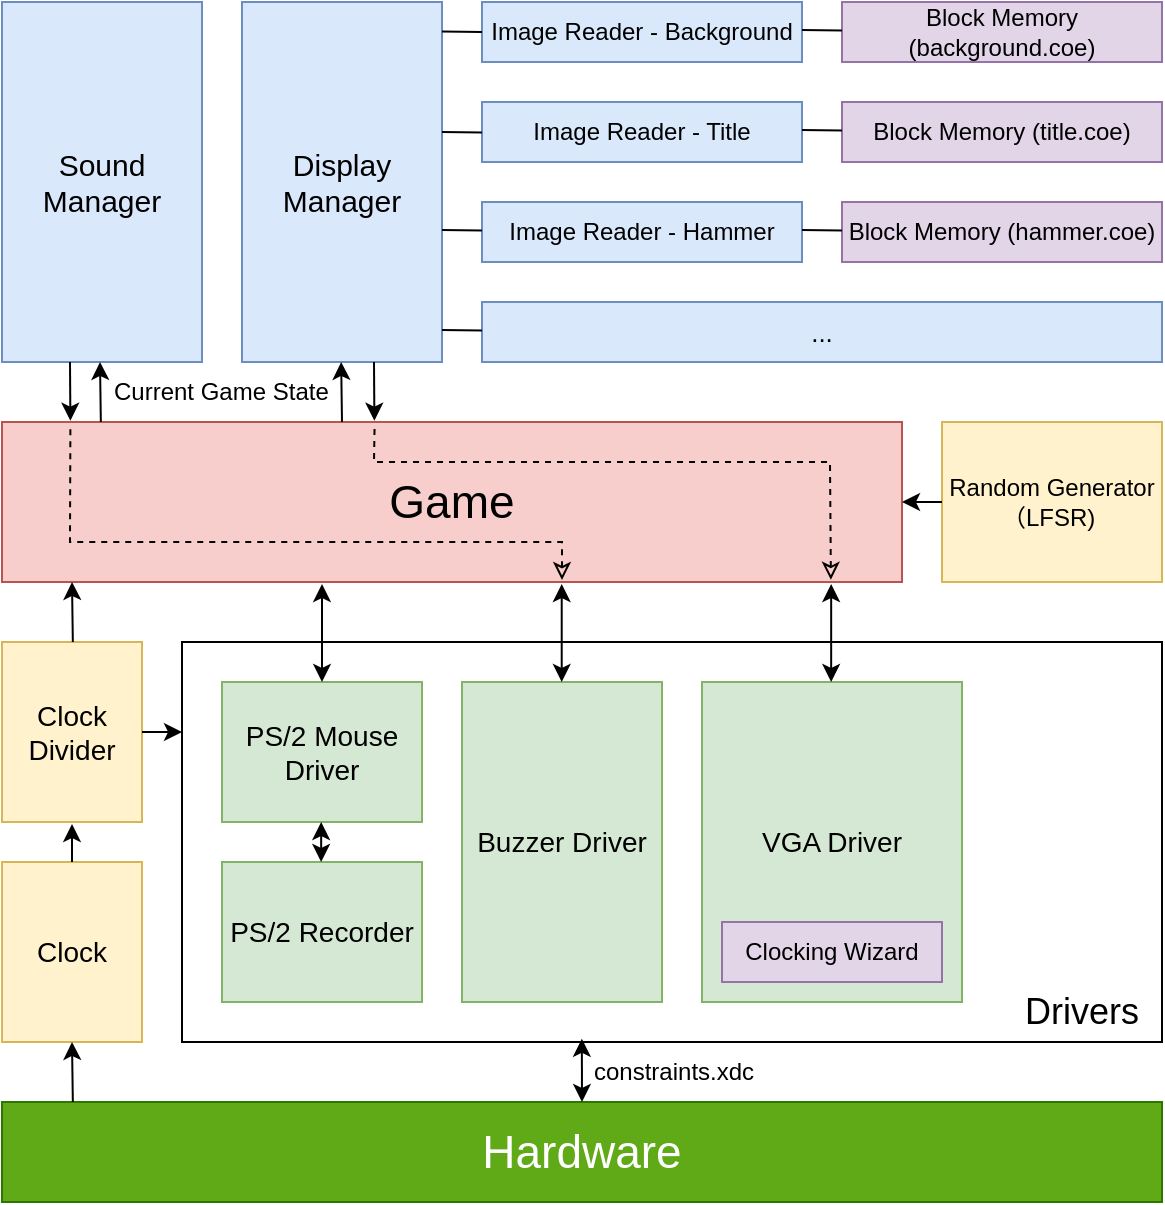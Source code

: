 <mxfile version="27.0.9">
  <diagram name="第 1 页" id="umBSjE5xxVDXMMB-VYh8">
    <mxGraphModel dx="1213" dy="828" grid="1" gridSize="10" guides="1" tooltips="1" connect="1" arrows="1" fold="1" page="1" pageScale="1" pageWidth="827" pageHeight="1169" background="#FFFFFF" math="0" shadow="0">
      <root>
        <mxCell id="0" />
        <mxCell id="1" parent="0" />
        <mxCell id="EXmv1LLUtFSQL_-cPjJT-1" value="Display Manager" style="rounded=0;whiteSpace=wrap;html=1;fillColor=#dae8fc;strokeColor=#6c8ebf;fontSize=15;" parent="1" vertex="1">
          <mxGeometry x="130" y="10" width="100" height="180" as="geometry" />
        </mxCell>
        <mxCell id="EXmv1LLUtFSQL_-cPjJT-2" value="Image Reader - Background" style="rounded=0;whiteSpace=wrap;html=1;fillColor=#dae8fc;strokeColor=#6c8ebf;" parent="1" vertex="1">
          <mxGeometry x="250" y="10" width="160" height="30" as="geometry" />
        </mxCell>
        <mxCell id="EXmv1LLUtFSQL_-cPjJT-3" value="Block Memory (background.coe)" style="rounded=0;whiteSpace=wrap;html=1;fillColor=#e1d5e7;strokeColor=#9673a6;" parent="1" vertex="1">
          <mxGeometry x="430" y="10" width="160" height="30" as="geometry" />
        </mxCell>
        <mxCell id="EXmv1LLUtFSQL_-cPjJT-4" value="Image Reader - Title" style="rounded=0;whiteSpace=wrap;html=1;fillColor=#dae8fc;strokeColor=#6c8ebf;" parent="1" vertex="1">
          <mxGeometry x="250" y="60" width="160" height="30" as="geometry" />
        </mxCell>
        <mxCell id="EXmv1LLUtFSQL_-cPjJT-5" value="Block Memory (title.coe)" style="rounded=0;whiteSpace=wrap;html=1;fillColor=#e1d5e7;strokeColor=#9673a6;" parent="1" vertex="1">
          <mxGeometry x="430" y="60" width="160" height="30" as="geometry" />
        </mxCell>
        <mxCell id="EXmv1LLUtFSQL_-cPjJT-6" value="Image Reader - Hammer" style="rounded=0;whiteSpace=wrap;html=1;fillColor=#dae8fc;strokeColor=#6c8ebf;" parent="1" vertex="1">
          <mxGeometry x="250" y="110" width="160" height="30" as="geometry" />
        </mxCell>
        <mxCell id="EXmv1LLUtFSQL_-cPjJT-7" value="Block Memory (hammer.coe)" style="rounded=0;whiteSpace=wrap;html=1;fillColor=#e1d5e7;strokeColor=#9673a6;" parent="1" vertex="1">
          <mxGeometry x="430" y="110" width="160" height="30" as="geometry" />
        </mxCell>
        <mxCell id="EXmv1LLUtFSQL_-cPjJT-13" value="" style="endArrow=none;html=1;rounded=0;" parent="1" edge="1">
          <mxGeometry width="50" height="50" relative="1" as="geometry">
            <mxPoint x="230" y="24.8" as="sourcePoint" />
            <mxPoint x="250" y="25" as="targetPoint" />
          </mxGeometry>
        </mxCell>
        <mxCell id="EXmv1LLUtFSQL_-cPjJT-16" value="" style="endArrow=none;html=1;rounded=0;" parent="1" edge="1">
          <mxGeometry width="50" height="50" relative="1" as="geometry">
            <mxPoint x="230" y="75" as="sourcePoint" />
            <mxPoint x="250" y="75.2" as="targetPoint" />
          </mxGeometry>
        </mxCell>
        <mxCell id="EXmv1LLUtFSQL_-cPjJT-17" value="" style="endArrow=none;html=1;rounded=0;" parent="1" edge="1">
          <mxGeometry width="50" height="50" relative="1" as="geometry">
            <mxPoint x="230" y="124" as="sourcePoint" />
            <mxPoint x="250" y="124.2" as="targetPoint" />
          </mxGeometry>
        </mxCell>
        <mxCell id="EXmv1LLUtFSQL_-cPjJT-18" value="" style="endArrow=none;html=1;rounded=0;" parent="1" edge="1">
          <mxGeometry width="50" height="50" relative="1" as="geometry">
            <mxPoint x="410" y="124" as="sourcePoint" />
            <mxPoint x="430" y="124.2" as="targetPoint" />
          </mxGeometry>
        </mxCell>
        <mxCell id="EXmv1LLUtFSQL_-cPjJT-19" value="" style="endArrow=none;html=1;rounded=0;" parent="1" edge="1">
          <mxGeometry width="50" height="50" relative="1" as="geometry">
            <mxPoint x="410" y="24" as="sourcePoint" />
            <mxPoint x="430" y="24.2" as="targetPoint" />
          </mxGeometry>
        </mxCell>
        <mxCell id="EXmv1LLUtFSQL_-cPjJT-20" value="" style="endArrow=none;html=1;rounded=0;" parent="1" edge="1">
          <mxGeometry width="50" height="50" relative="1" as="geometry">
            <mxPoint x="410" y="74" as="sourcePoint" />
            <mxPoint x="430" y="74.2" as="targetPoint" />
          </mxGeometry>
        </mxCell>
        <mxCell id="EXmv1LLUtFSQL_-cPjJT-21" value="&lt;font style=&quot;font-size: 13px;&quot;&gt;...&lt;/font&gt;" style="rounded=0;whiteSpace=wrap;html=1;fillColor=#dae8fc;strokeColor=#6c8ebf;" parent="1" vertex="1">
          <mxGeometry x="250" y="160" width="340" height="30" as="geometry" />
        </mxCell>
        <mxCell id="EXmv1LLUtFSQL_-cPjJT-22" value="" style="endArrow=none;html=1;rounded=0;" parent="1" edge="1">
          <mxGeometry width="50" height="50" relative="1" as="geometry">
            <mxPoint x="230" y="174" as="sourcePoint" />
            <mxPoint x="250" y="174.2" as="targetPoint" />
          </mxGeometry>
        </mxCell>
        <mxCell id="EXmv1LLUtFSQL_-cPjJT-24" value="&lt;font style=&quot;font-size: 23px;&quot;&gt;Game&lt;/font&gt;" style="rounded=0;whiteSpace=wrap;html=1;fillColor=#f8cecc;strokeColor=#b85450;" parent="1" vertex="1">
          <mxGeometry x="10" y="220" width="450" height="80" as="geometry" />
        </mxCell>
        <mxCell id="EXmv1LLUtFSQL_-cPjJT-26" value="Sound Manager" style="rounded=0;whiteSpace=wrap;html=1;fillColor=#dae8fc;strokeColor=#6c8ebf;fontSize=15;" parent="1" vertex="1">
          <mxGeometry x="10" y="10" width="100" height="180" as="geometry" />
        </mxCell>
        <mxCell id="EXmv1LLUtFSQL_-cPjJT-29" value="Current Game State" style="text;strokeColor=none;fillColor=none;align=left;verticalAlign=middle;spacingLeft=4;spacingRight=4;overflow=hidden;points=[[0,0.5],[1,0.5]];portConstraint=eastwest;rotatable=0;whiteSpace=wrap;html=1;" parent="1" vertex="1">
          <mxGeometry x="60" y="190" width="120" height="30" as="geometry" />
        </mxCell>
        <mxCell id="EXmv1LLUtFSQL_-cPjJT-30" value="" style="endArrow=classic;html=1;rounded=0;entryX=0.5;entryY=1;entryDx=0;entryDy=0;" parent="1" edge="1">
          <mxGeometry width="50" height="50" relative="1" as="geometry">
            <mxPoint x="180" y="220" as="sourcePoint" />
            <mxPoint x="179.58" y="190" as="targetPoint" />
          </mxGeometry>
        </mxCell>
        <mxCell id="EXmv1LLUtFSQL_-cPjJT-31" value="" style="endArrow=classic;html=1;rounded=0;entryX=0.5;entryY=1;entryDx=0;entryDy=0;" parent="1" edge="1">
          <mxGeometry width="50" height="50" relative="1" as="geometry">
            <mxPoint x="59.42" y="220" as="sourcePoint" />
            <mxPoint x="59" y="190" as="targetPoint" />
          </mxGeometry>
        </mxCell>
        <mxCell id="EXmv1LLUtFSQL_-cPjJT-32" value="" style="rounded=0;whiteSpace=wrap;html=1;align=left;" parent="1" vertex="1">
          <mxGeometry x="100" y="330" width="490" height="200" as="geometry" />
        </mxCell>
        <mxCell id="EXmv1LLUtFSQL_-cPjJT-33" value="Drivers" style="text;strokeColor=none;fillColor=none;align=center;verticalAlign=middle;spacingLeft=4;spacingRight=4;overflow=hidden;points=[[0,0.5],[1,0.5]];portConstraint=eastwest;rotatable=0;whiteSpace=wrap;html=1;fontSize=18;" parent="1" vertex="1">
          <mxGeometry x="510" y="500" width="80" height="30" as="geometry" />
        </mxCell>
        <mxCell id="EXmv1LLUtFSQL_-cPjJT-36" value="&lt;font style=&quot;font-size: 23px;&quot;&gt;Hardware&lt;/font&gt;" style="rounded=0;whiteSpace=wrap;html=1;fillColor=#60a917;fontColor=#ffffff;strokeColor=#2D7600;" parent="1" vertex="1">
          <mxGeometry x="10" y="560" width="580" height="50" as="geometry" />
        </mxCell>
        <mxCell id="EXmv1LLUtFSQL_-cPjJT-37" value="" style="endArrow=classic;startArrow=classic;html=1;rounded=0;exitX=0.5;exitY=0;exitDx=0;exitDy=0;entryX=0.408;entryY=0.992;entryDx=0;entryDy=0;entryPerimeter=0;" parent="1" source="EXmv1LLUtFSQL_-cPjJT-36" target="EXmv1LLUtFSQL_-cPjJT-32" edge="1">
          <mxGeometry width="50" height="50" relative="1" as="geometry">
            <mxPoint x="310" y="550" as="sourcePoint" />
            <mxPoint x="360" y="500" as="targetPoint" />
          </mxGeometry>
        </mxCell>
        <mxCell id="EXmv1LLUtFSQL_-cPjJT-38" value="constraints.xdc" style="text;strokeColor=none;fillColor=none;align=left;verticalAlign=middle;spacingLeft=4;spacingRight=4;overflow=hidden;points=[[0,0.5],[1,0.5]];portConstraint=eastwest;rotatable=0;whiteSpace=wrap;html=1;" parent="1" vertex="1">
          <mxGeometry x="300" y="530" width="90" height="30" as="geometry" />
        </mxCell>
        <mxCell id="EXmv1LLUtFSQL_-cPjJT-39" value="PS/2 Recorder" style="rounded=0;whiteSpace=wrap;html=1;fillColor=#d5e8d4;strokeColor=#82b366;fontSize=14;" parent="1" vertex="1">
          <mxGeometry x="120" y="440" width="100" height="70" as="geometry" />
        </mxCell>
        <mxCell id="EXmv1LLUtFSQL_-cPjJT-40" value="PS/2 Mouse Driver" style="rounded=0;whiteSpace=wrap;html=1;fillColor=#d5e8d4;strokeColor=#82b366;fontSize=14;" parent="1" vertex="1">
          <mxGeometry x="120" y="350" width="100" height="70" as="geometry" />
        </mxCell>
        <mxCell id="EXmv1LLUtFSQL_-cPjJT-45" value="" style="endArrow=classic;startArrow=classic;html=1;rounded=0;" parent="1" edge="1">
          <mxGeometry width="50" height="50" relative="1" as="geometry">
            <mxPoint x="169.58" y="440" as="sourcePoint" />
            <mxPoint x="169.58" y="420" as="targetPoint" />
          </mxGeometry>
        </mxCell>
        <mxCell id="EXmv1LLUtFSQL_-cPjJT-46" value="Buzzer Driver" style="rounded=0;whiteSpace=wrap;html=1;fillColor=#d5e8d4;strokeColor=#82b366;fontSize=14;" parent="1" vertex="1">
          <mxGeometry x="240" y="350" width="100" height="160" as="geometry" />
        </mxCell>
        <mxCell id="EXmv1LLUtFSQL_-cPjJT-47" value="" style="endArrow=classic;startArrow=classic;html=1;rounded=0;exitX=0.5;exitY=0;exitDx=0;exitDy=0;" parent="1" edge="1">
          <mxGeometry width="50" height="50" relative="1" as="geometry">
            <mxPoint x="289.86" y="350" as="sourcePoint" />
            <mxPoint x="289.86" y="301" as="targetPoint" />
          </mxGeometry>
        </mxCell>
        <mxCell id="EXmv1LLUtFSQL_-cPjJT-49" value="VGA Driver" style="rounded=0;whiteSpace=wrap;html=1;fillColor=#d5e8d4;strokeColor=#82b366;fontSize=14;" parent="1" vertex="1">
          <mxGeometry x="360" y="350" width="130" height="160" as="geometry" />
        </mxCell>
        <mxCell id="EXmv1LLUtFSQL_-cPjJT-51" value="" style="endArrow=classic;startArrow=classic;html=1;rounded=0;exitX=0.5;exitY=0;exitDx=0;exitDy=0;" parent="1" edge="1">
          <mxGeometry width="50" height="50" relative="1" as="geometry">
            <mxPoint x="424.58" y="350" as="sourcePoint" />
            <mxPoint x="424.58" y="301" as="targetPoint" />
          </mxGeometry>
        </mxCell>
        <mxCell id="EXmv1LLUtFSQL_-cPjJT-52" value="Clocking Wizard" style="rounded=0;whiteSpace=wrap;html=1;fillColor=#e1d5e7;strokeColor=#9673a6;" parent="1" vertex="1">
          <mxGeometry x="370" y="470" width="110" height="30" as="geometry" />
        </mxCell>
        <mxCell id="EXmv1LLUtFSQL_-cPjJT-53" value="Random Generator （LFSR)&lt;span style=&quot;background-color: transparent; color: light-dark(rgb(0, 0, 0), rgb(255, 255, 255));&quot;&gt;&amp;nbsp;&lt;/span&gt;" style="rounded=0;whiteSpace=wrap;html=1;fillColor=#fff2cc;strokeColor=#d6b656;" parent="1" vertex="1">
          <mxGeometry x="480" y="220" width="110" height="80" as="geometry" />
        </mxCell>
        <mxCell id="EXmv1LLUtFSQL_-cPjJT-54" value="" style="endArrow=classic;html=1;rounded=0;exitX=0;exitY=0.5;exitDx=0;exitDy=0;entryX=1;entryY=0.5;entryDx=0;entryDy=0;" parent="1" source="EXmv1LLUtFSQL_-cPjJT-53" target="EXmv1LLUtFSQL_-cPjJT-24" edge="1">
          <mxGeometry width="50" height="50" relative="1" as="geometry">
            <mxPoint x="310" y="430" as="sourcePoint" />
            <mxPoint x="360" y="380" as="targetPoint" />
          </mxGeometry>
        </mxCell>
        <mxCell id="EXmv1LLUtFSQL_-cPjJT-58" value="" style="endArrow=classic;startArrow=classic;html=1;rounded=0;exitX=0.5;exitY=0;exitDx=0;exitDy=0;" parent="1" edge="1">
          <mxGeometry width="50" height="50" relative="1" as="geometry">
            <mxPoint x="170" y="350" as="sourcePoint" />
            <mxPoint x="170" y="301" as="targetPoint" />
          </mxGeometry>
        </mxCell>
        <mxCell id="EXmv1LLUtFSQL_-cPjJT-61" value="Clock" style="rounded=0;whiteSpace=wrap;html=1;fontSize=14;fillColor=#fff2cc;strokeColor=#d6b656;" parent="1" vertex="1">
          <mxGeometry x="10" y="440" width="70" height="90" as="geometry" />
        </mxCell>
        <mxCell id="EXmv1LLUtFSQL_-cPjJT-63" value="Clock Divider" style="rounded=0;whiteSpace=wrap;html=1;fontSize=14;fillColor=#fff2cc;strokeColor=#d6b656;" parent="1" vertex="1">
          <mxGeometry x="10" y="330" width="70" height="90" as="geometry" />
        </mxCell>
        <mxCell id="EXmv1LLUtFSQL_-cPjJT-65" value="" style="endArrow=classic;html=1;rounded=0;entryX=0.5;entryY=1;entryDx=0;entryDy=0;" parent="1" edge="1">
          <mxGeometry width="50" height="50" relative="1" as="geometry">
            <mxPoint x="45.42" y="560" as="sourcePoint" />
            <mxPoint x="45" y="530" as="targetPoint" />
          </mxGeometry>
        </mxCell>
        <mxCell id="EXmv1LLUtFSQL_-cPjJT-67" value="" style="endArrow=classic;html=1;rounded=0;entryX=0.5;entryY=1;entryDx=0;entryDy=0;" parent="1" edge="1">
          <mxGeometry width="50" height="50" relative="1" as="geometry">
            <mxPoint x="45" y="440" as="sourcePoint" />
            <mxPoint x="45" y="421" as="targetPoint" />
          </mxGeometry>
        </mxCell>
        <mxCell id="EXmv1LLUtFSQL_-cPjJT-70" value="" style="endArrow=classic;html=1;rounded=0;entryX=0.5;entryY=1;entryDx=0;entryDy=0;" parent="1" edge="1">
          <mxGeometry width="50" height="50" relative="1" as="geometry">
            <mxPoint x="45.42" y="330" as="sourcePoint" />
            <mxPoint x="45" y="300" as="targetPoint" />
          </mxGeometry>
        </mxCell>
        <mxCell id="EXmv1LLUtFSQL_-cPjJT-71" value="" style="endArrow=classic;html=1;rounded=0;exitX=1;exitY=0.5;exitDx=0;exitDy=0;" parent="1" source="EXmv1LLUtFSQL_-cPjJT-63" edge="1">
          <mxGeometry width="50" height="50" relative="1" as="geometry">
            <mxPoint x="80.42" y="440" as="sourcePoint" />
            <mxPoint x="100" y="375" as="targetPoint" />
          </mxGeometry>
        </mxCell>
        <mxCell id="AC6dSLRoPFVxvl-NGxF--3" value="" style="endArrow=classic;html=1;rounded=0;exitX=0.25;exitY=1;exitDx=0;exitDy=0;entryX=0.056;entryY=-0.008;entryDx=0;entryDy=0;entryPerimeter=0;" parent="1" edge="1">
          <mxGeometry width="50" height="50" relative="1" as="geometry">
            <mxPoint x="44" y="190" as="sourcePoint" />
            <mxPoint x="44.2" y="219.36" as="targetPoint" />
          </mxGeometry>
        </mxCell>
        <mxCell id="AC6dSLRoPFVxvl-NGxF--4" value="" style="endArrow=classic;html=1;rounded=0;exitX=0.25;exitY=1;exitDx=0;exitDy=0;entryX=0.056;entryY=-0.008;entryDx=0;entryDy=0;entryPerimeter=0;" parent="1" edge="1">
          <mxGeometry width="50" height="50" relative="1" as="geometry">
            <mxPoint x="196" y="190" as="sourcePoint" />
            <mxPoint x="196.2" y="219.36" as="targetPoint" />
          </mxGeometry>
        </mxCell>
        <mxCell id="AC6dSLRoPFVxvl-NGxF--8" value="" style="endArrow=none;html=1;rounded=0;entryX=0.076;entryY=0.009;entryDx=0;entryDy=0;entryPerimeter=0;startArrow=classic;startFill=0;dashed=1;" parent="1" target="EXmv1LLUtFSQL_-cPjJT-24" edge="1">
          <mxGeometry width="50" height="50" relative="1" as="geometry">
            <mxPoint x="290" y="299" as="sourcePoint" />
            <mxPoint x="190" y="240" as="targetPoint" />
            <Array as="points">
              <mxPoint x="290" y="280" />
              <mxPoint x="44" y="280" />
            </Array>
          </mxGeometry>
        </mxCell>
        <mxCell id="AC6dSLRoPFVxvl-NGxF--9" value="" style="endArrow=none;html=1;rounded=0;entryX=0.414;entryY=0.016;entryDx=0;entryDy=0;entryPerimeter=0;startArrow=classic;startFill=0;dashed=1;exitX=0.921;exitY=0.986;exitDx=0;exitDy=0;exitPerimeter=0;" parent="1" source="EXmv1LLUtFSQL_-cPjJT-24" target="EXmv1LLUtFSQL_-cPjJT-24" edge="1">
          <mxGeometry width="50" height="50" relative="1" as="geometry">
            <mxPoint x="426" y="299" as="sourcePoint" />
            <mxPoint x="180" y="221" as="targetPoint" />
            <Array as="points">
              <mxPoint x="424" y="240" />
              <mxPoint x="196" y="240" />
            </Array>
          </mxGeometry>
        </mxCell>
      </root>
    </mxGraphModel>
  </diagram>
</mxfile>
